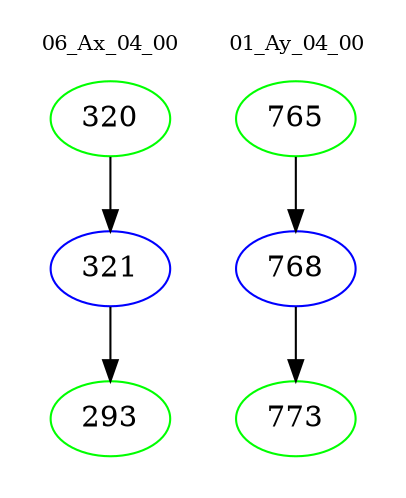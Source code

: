 digraph{
subgraph cluster_0 {
color = white
label = "06_Ax_04_00";
fontsize=10;
T0_320 [label="320", color="green"]
T0_320 -> T0_321 [color="black"]
T0_321 [label="321", color="blue"]
T0_321 -> T0_293 [color="black"]
T0_293 [label="293", color="green"]
}
subgraph cluster_1 {
color = white
label = "01_Ay_04_00";
fontsize=10;
T1_765 [label="765", color="green"]
T1_765 -> T1_768 [color="black"]
T1_768 [label="768", color="blue"]
T1_768 -> T1_773 [color="black"]
T1_773 [label="773", color="green"]
}
}
